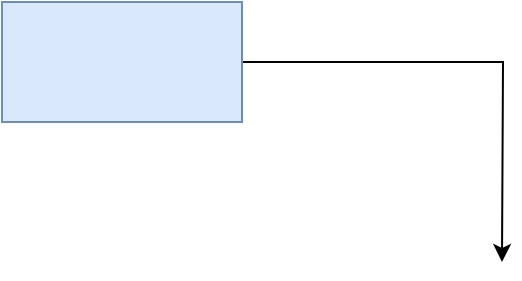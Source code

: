<mxfile version="24.4.4" type="github">
  <diagram name="Page-1" id="08MFNVX6zApQm9hy3J3A">
    <mxGraphModel dx="814" dy="478" grid="1" gridSize="10" guides="1" tooltips="1" connect="1" arrows="1" fold="1" page="1" pageScale="1" pageWidth="850" pageHeight="1100" math="0" shadow="0">
      <root>
        <mxCell id="0" />
        <mxCell id="1" parent="0" />
        <mxCell id="DBPd_X58z-rqKDSIe89z-2" style="edgeStyle=orthogonalEdgeStyle;rounded=0;orthogonalLoop=1;jettySize=auto;html=1;" edge="1" parent="1" source="DBPd_X58z-rqKDSIe89z-1">
          <mxGeometry relative="1" as="geometry">
            <mxPoint x="550" y="240" as="targetPoint" />
          </mxGeometry>
        </mxCell>
        <mxCell id="DBPd_X58z-rqKDSIe89z-1" value="" style="rounded=0;whiteSpace=wrap;html=1;fillColor=#dae8fc;strokeColor=#6c8ebf;" vertex="1" parent="1">
          <mxGeometry x="300" y="110" width="120" height="60" as="geometry" />
        </mxCell>
      </root>
    </mxGraphModel>
  </diagram>
</mxfile>

